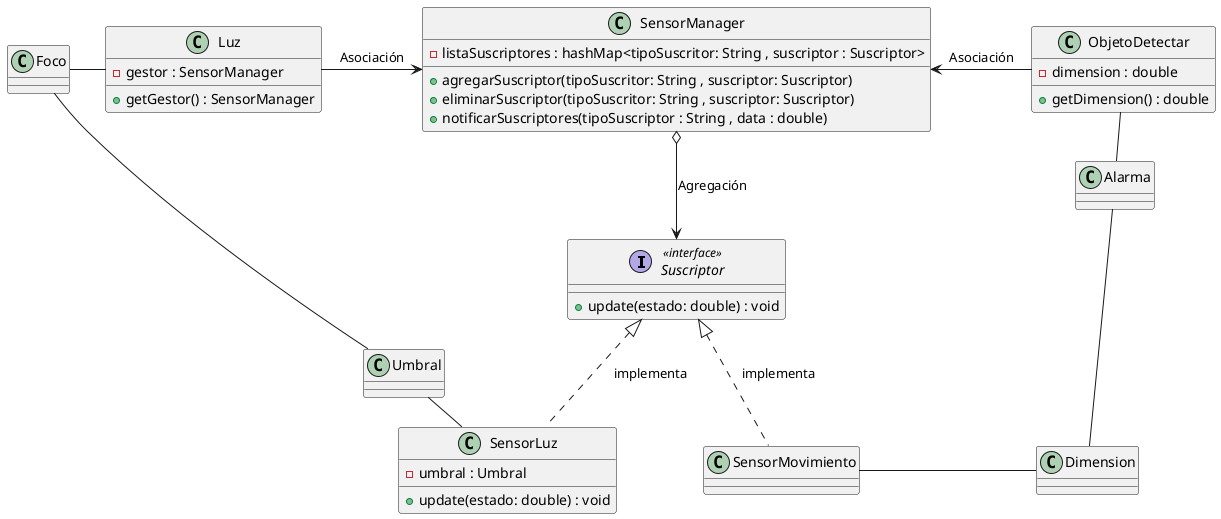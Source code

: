 @startuml propuestaSolucion 

interface Suscriptor <<interface>> {
    + update(estado: double) : void
}

class SensorLuz {
    - umbral : Umbral
    + update(estado: double) : void

}

class SensorManager {
    - listaSuscriptores : hashMap<tipoSuscritor: String , suscriptor : Suscriptor>
    + agregarSuscriptor(tipoSuscritor: String , suscriptor: Suscriptor) 
    + eliminarSuscriptor(tipoSuscritor: String , suscriptor: Suscriptor)
    + notificarSuscriptores(tipoSuscriptor : String , data : double)
}

class Luz {
  - gestor : SensorManager
  + getGestor() : SensorManager
}
class ObjetoDetectar{
    - dimension : double
    + getDimension() : double
}

SensorLuz ..U|>  Suscriptor : "implementa"
SensorMovimiento ..U|>  Suscriptor : "implementa"
SensorManager o-->  Suscriptor : "Agregación"
Luz --R> SensorManager : "Asociación"
ObjetoDetectar --L> SensorManager : "Asociación"
SensorLuz --L Umbral
Umbral --U Foco 
Foco --R Luz 
SensorMovimiento --R Dimension
Dimension --U Alarma
Alarma --L ObjetoDetectar
@enduml